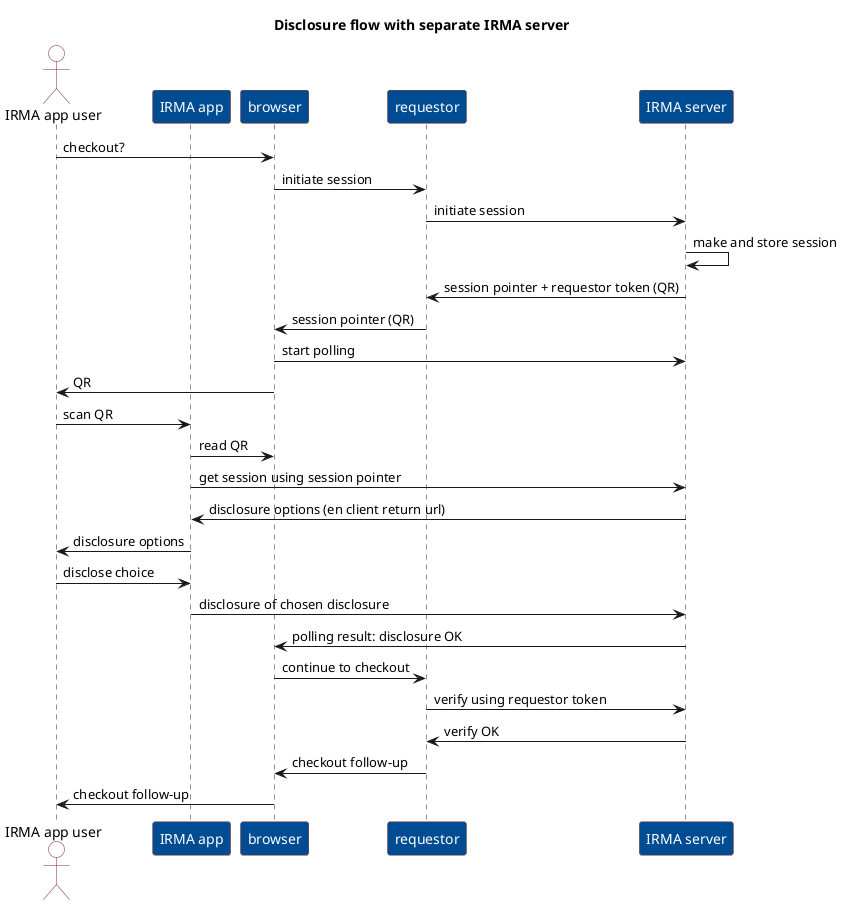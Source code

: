 @startuml
skinparam sequence {
backgroundColor #transparent
ActorBorderColor #7A2626
ActorBackgroundColor #transparent
ParticipantBorderColor #7A2626
ParticipantBackgroundColor #004C92
ParticipantFontColor white
}

actor "IRMA app user" as user
participant "IRMA app" as app
participant browser as browser
participant requestor as requestor
participant "IRMA server" as server

title Disclosure flow with separate IRMA server
user -> browser: checkout?
browser -> requestor: initiate session
requestor -> server: initiate session
server -> server: make and store session
server -> requestor: session pointer + requestor token (QR)
requestor -> browser: session pointer (QR)
browser -> server: start polling
browser -> user: QR
user -> app: scan QR
app -> browser: read QR
app -> server: get session using session pointer
'get session using session pointer client token from session pointer
server -> app: disclosure options (en client return url)
app -> user: disclosure options
user -> app: disclose choice
app -> server: disclosure of chosen disclosure
' browser -> server: poll result
server -> browser: polling result: disclosure OK
browser -> requestor: continue to checkout
requestor -> server: verify using requestor token
server -> requestor: verify OK
requestor -> browser: checkout follow-up

browser -> user: checkout follow-up

@enduml